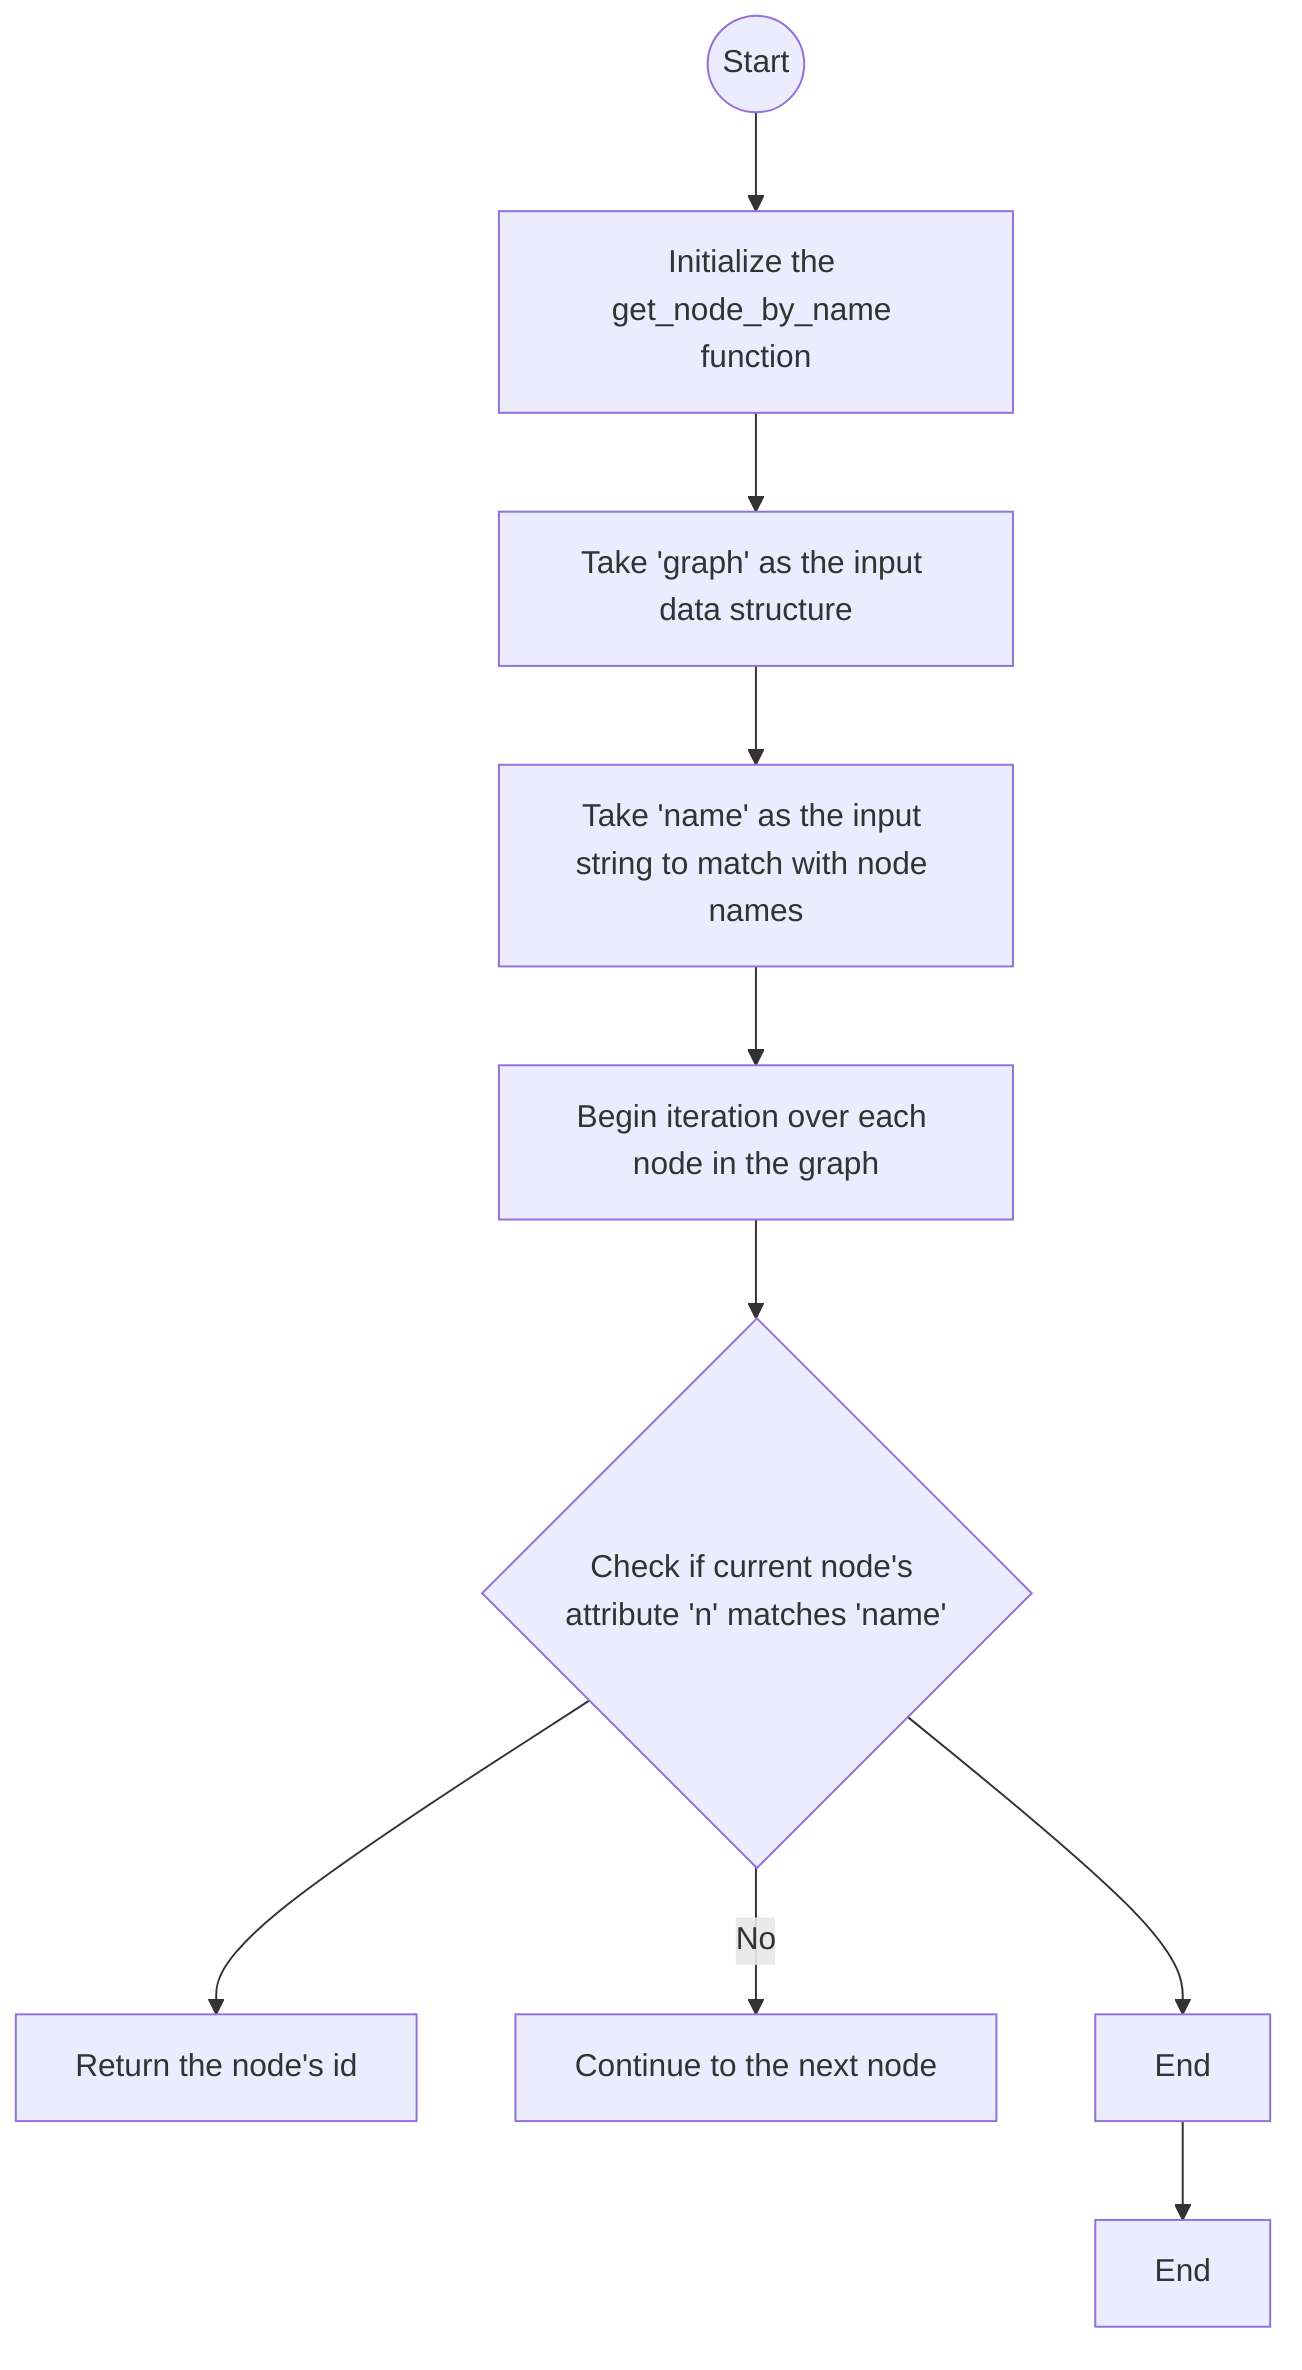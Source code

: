 flowchart TD
    A((Start)) --> B[Initialize the get_node_by_name function]
    B --> C[Take 'graph' as the input data structure]
    C --> D[Take 'name' as the input string to match with node names]
    D --> E[Begin iteration over each node in the graph]
    E --> F{Check if current node's attribute 'n' matches 'name'}
    F --> G[Return the node's id]
    F -- No --> H[Continue to the next node]
    F --> I[End]
    I --> J[End]